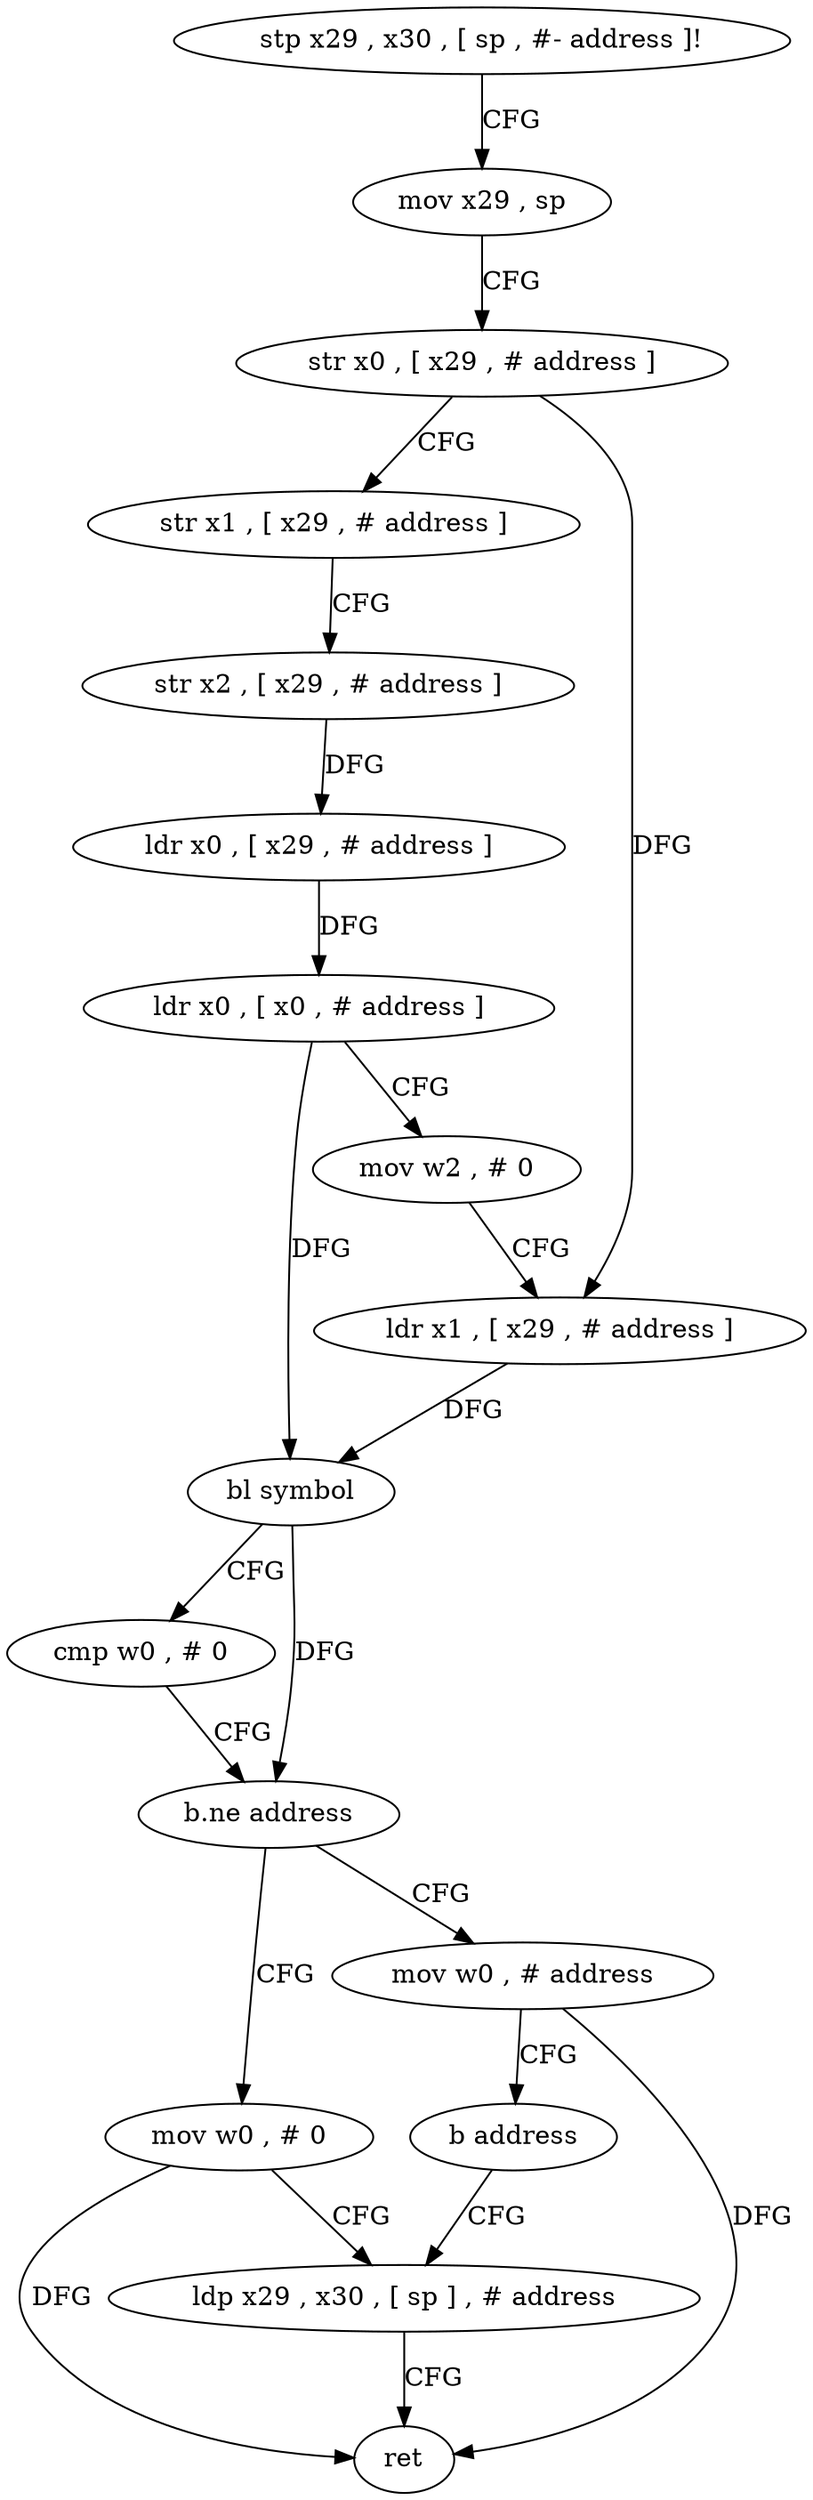 digraph "func" {
"4220328" [label = "stp x29 , x30 , [ sp , #- address ]!" ]
"4220332" [label = "mov x29 , sp" ]
"4220336" [label = "str x0 , [ x29 , # address ]" ]
"4220340" [label = "str x1 , [ x29 , # address ]" ]
"4220344" [label = "str x2 , [ x29 , # address ]" ]
"4220348" [label = "ldr x0 , [ x29 , # address ]" ]
"4220352" [label = "ldr x0 , [ x0 , # address ]" ]
"4220356" [label = "mov w2 , # 0" ]
"4220360" [label = "ldr x1 , [ x29 , # address ]" ]
"4220364" [label = "bl symbol" ]
"4220368" [label = "cmp w0 , # 0" ]
"4220372" [label = "b.ne address" ]
"4220384" [label = "mov w0 , # 0" ]
"4220376" [label = "mov w0 , # address" ]
"4220388" [label = "ldp x29 , x30 , [ sp ] , # address" ]
"4220380" [label = "b address" ]
"4220392" [label = "ret" ]
"4220328" -> "4220332" [ label = "CFG" ]
"4220332" -> "4220336" [ label = "CFG" ]
"4220336" -> "4220340" [ label = "CFG" ]
"4220336" -> "4220360" [ label = "DFG" ]
"4220340" -> "4220344" [ label = "CFG" ]
"4220344" -> "4220348" [ label = "DFG" ]
"4220348" -> "4220352" [ label = "DFG" ]
"4220352" -> "4220356" [ label = "CFG" ]
"4220352" -> "4220364" [ label = "DFG" ]
"4220356" -> "4220360" [ label = "CFG" ]
"4220360" -> "4220364" [ label = "DFG" ]
"4220364" -> "4220368" [ label = "CFG" ]
"4220364" -> "4220372" [ label = "DFG" ]
"4220368" -> "4220372" [ label = "CFG" ]
"4220372" -> "4220384" [ label = "CFG" ]
"4220372" -> "4220376" [ label = "CFG" ]
"4220384" -> "4220388" [ label = "CFG" ]
"4220384" -> "4220392" [ label = "DFG" ]
"4220376" -> "4220380" [ label = "CFG" ]
"4220376" -> "4220392" [ label = "DFG" ]
"4220388" -> "4220392" [ label = "CFG" ]
"4220380" -> "4220388" [ label = "CFG" ]
}
